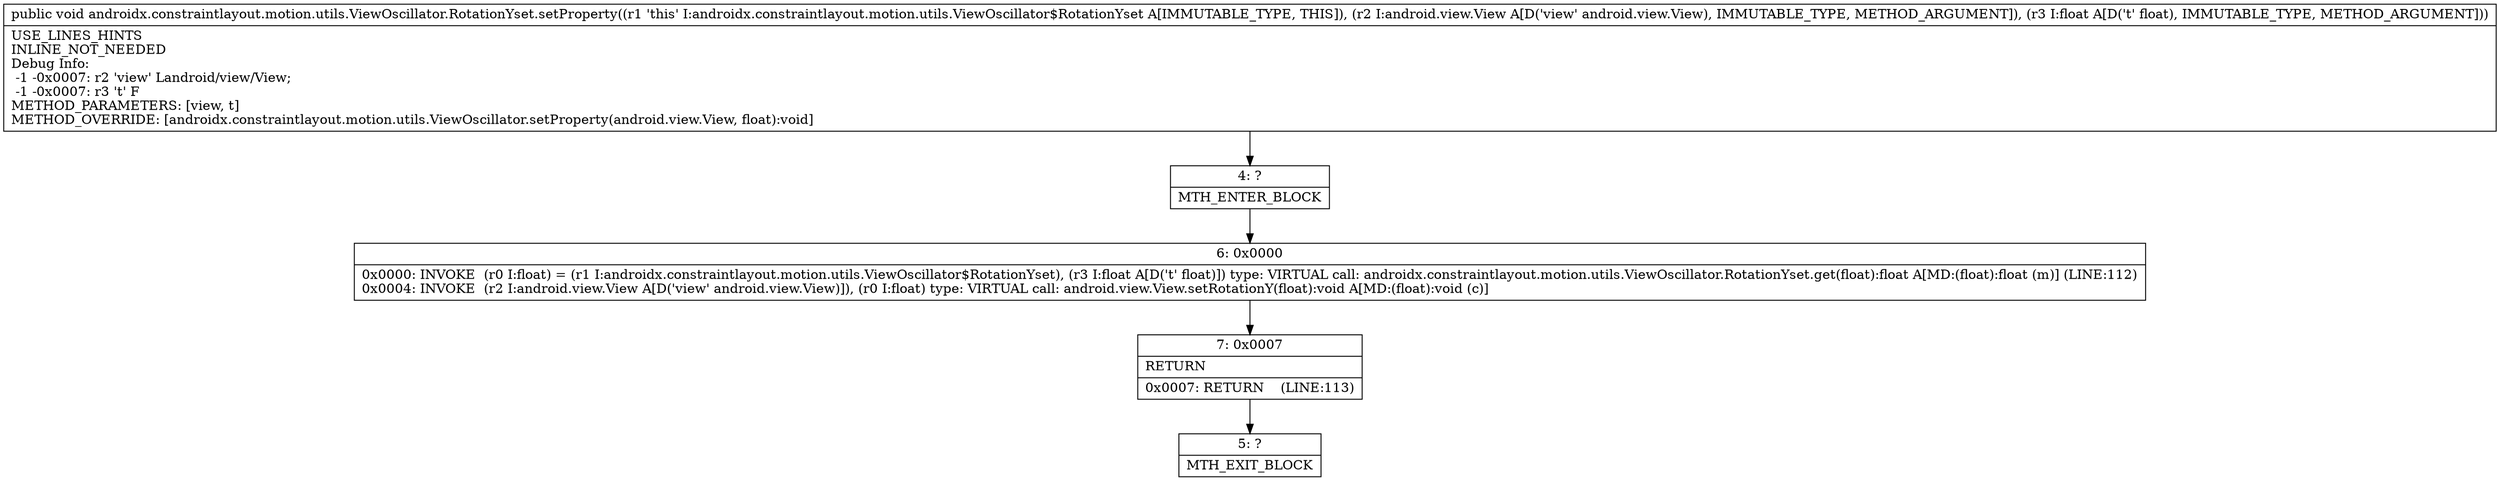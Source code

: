 digraph "CFG forandroidx.constraintlayout.motion.utils.ViewOscillator.RotationYset.setProperty(Landroid\/view\/View;F)V" {
Node_4 [shape=record,label="{4\:\ ?|MTH_ENTER_BLOCK\l}"];
Node_6 [shape=record,label="{6\:\ 0x0000|0x0000: INVOKE  (r0 I:float) = (r1 I:androidx.constraintlayout.motion.utils.ViewOscillator$RotationYset), (r3 I:float A[D('t' float)]) type: VIRTUAL call: androidx.constraintlayout.motion.utils.ViewOscillator.RotationYset.get(float):float A[MD:(float):float (m)] (LINE:112)\l0x0004: INVOKE  (r2 I:android.view.View A[D('view' android.view.View)]), (r0 I:float) type: VIRTUAL call: android.view.View.setRotationY(float):void A[MD:(float):void (c)]\l}"];
Node_7 [shape=record,label="{7\:\ 0x0007|RETURN\l|0x0007: RETURN    (LINE:113)\l}"];
Node_5 [shape=record,label="{5\:\ ?|MTH_EXIT_BLOCK\l}"];
MethodNode[shape=record,label="{public void androidx.constraintlayout.motion.utils.ViewOscillator.RotationYset.setProperty((r1 'this' I:androidx.constraintlayout.motion.utils.ViewOscillator$RotationYset A[IMMUTABLE_TYPE, THIS]), (r2 I:android.view.View A[D('view' android.view.View), IMMUTABLE_TYPE, METHOD_ARGUMENT]), (r3 I:float A[D('t' float), IMMUTABLE_TYPE, METHOD_ARGUMENT]))  | USE_LINES_HINTS\lINLINE_NOT_NEEDED\lDebug Info:\l  \-1 \-0x0007: r2 'view' Landroid\/view\/View;\l  \-1 \-0x0007: r3 't' F\lMETHOD_PARAMETERS: [view, t]\lMETHOD_OVERRIDE: [androidx.constraintlayout.motion.utils.ViewOscillator.setProperty(android.view.View, float):void]\l}"];
MethodNode -> Node_4;Node_4 -> Node_6;
Node_6 -> Node_7;
Node_7 -> Node_5;
}

